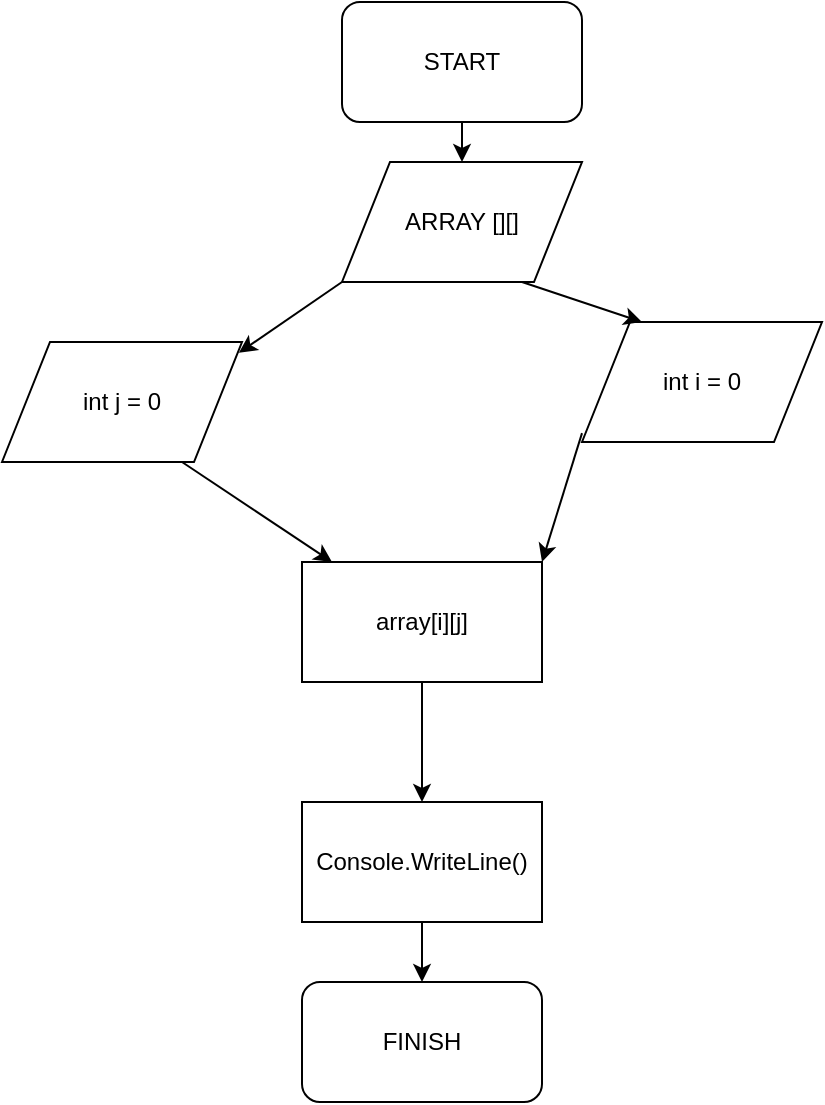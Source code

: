 <mxfile version="12.2.4" pages="1"><diagram id="DxarNwvKGc6raB-pM8sQ" name="Page-1"><mxGraphModel dx="1074" dy="237" grid="1" gridSize="10" guides="1" tooltips="1" connect="1" arrows="1" fold="1" page="1" pageScale="1" pageWidth="827" pageHeight="1169" math="0" shadow="0"><root><mxCell id="0"/><mxCell id="1" parent="0"/><mxCell id="3" value="START" style="rounded=1;whiteSpace=wrap;html=1;" parent="1" vertex="1"><mxGeometry x="80" y="570" width="120" height="60" as="geometry"/></mxCell><mxCell id="5" value="ARRAY [][]" style="shape=parallelogram;perimeter=parallelogramPerimeter;whiteSpace=wrap;html=1;" parent="1" vertex="1"><mxGeometry x="80" y="650" width="120" height="60" as="geometry"/></mxCell><mxCell id="6" value="" style="endArrow=classic;html=1;exitX=0.5;exitY=1;exitDx=0;exitDy=0;" parent="1" source="3" edge="1"><mxGeometry width="50" height="50" relative="1" as="geometry"><mxPoint x="80" y="780" as="sourcePoint"/><mxPoint x="140" y="650" as="targetPoint"/></mxGeometry></mxCell><mxCell id="7" value="int i = 0" style="shape=parallelogram;perimeter=parallelogramPerimeter;whiteSpace=wrap;html=1;" parent="1" vertex="1"><mxGeometry x="200" y="730" width="120" height="60" as="geometry"/></mxCell><mxCell id="9" value="int j = 0" style="shape=parallelogram;perimeter=parallelogramPerimeter;whiteSpace=wrap;html=1;" parent="1" vertex="1"><mxGeometry x="-90" y="740" width="120" height="60" as="geometry"/></mxCell><mxCell id="11" value="" style="endArrow=classic;html=1;exitX=0.75;exitY=1;exitDx=0;exitDy=0;entryX=0.25;entryY=0;entryDx=0;entryDy=0;" parent="1" source="5" target="7" edge="1"><mxGeometry width="50" height="50" relative="1" as="geometry"><mxPoint x="40" y="870" as="sourcePoint"/><mxPoint x="90" y="820" as="targetPoint"/></mxGeometry></mxCell><mxCell id="12" value="" style="endArrow=classic;html=1;exitX=0;exitY=1;exitDx=0;exitDy=0;exitPerimeter=0;entryX=0.987;entryY=0.09;entryDx=0;entryDy=0;entryPerimeter=0;" parent="1" source="5" target="9" edge="1"><mxGeometry width="50" height="50" relative="1" as="geometry"><mxPoint x="40" y="870" as="sourcePoint"/><mxPoint x="90" y="820" as="targetPoint"/></mxGeometry></mxCell><mxCell id="13" value="" style="endArrow=classic;html=1;exitX=0.75;exitY=1;exitDx=0;exitDy=0;" parent="1" source="9" target="14" edge="1"><mxGeometry width="50" height="50" relative="1" as="geometry"><mxPoint x="-60" y="870" as="sourcePoint"/><mxPoint x="70" y="860" as="targetPoint"/></mxGeometry></mxCell><mxCell id="14" value="array[i][j]" style="rounded=0;whiteSpace=wrap;html=1;" parent="1" vertex="1"><mxGeometry x="60" y="850" width="120" height="60" as="geometry"/></mxCell><mxCell id="15" value="" style="endArrow=classic;html=1;exitX=0;exitY=0.926;exitDx=0;exitDy=0;exitPerimeter=0;" parent="1" source="7" edge="1"><mxGeometry width="50" height="50" relative="1" as="geometry"><mxPoint x="-60" y="980" as="sourcePoint"/><mxPoint x="180" y="850" as="targetPoint"/></mxGeometry></mxCell><mxCell id="16" value="" style="endArrow=classic;html=1;exitX=0.5;exitY=1;exitDx=0;exitDy=0;" parent="1" source="14" target="17" edge="1"><mxGeometry width="50" height="50" relative="1" as="geometry"><mxPoint x="-90" y="980" as="sourcePoint"/><mxPoint x="120" y="990" as="targetPoint"/></mxGeometry></mxCell><mxCell id="17" value="Console.WriteLine()" style="rounded=0;whiteSpace=wrap;html=1;" parent="1" vertex="1"><mxGeometry x="60" y="970" width="120" height="60" as="geometry"/></mxCell><mxCell id="18" value="" style="endArrow=classic;html=1;exitX=0.5;exitY=1;exitDx=0;exitDy=0;" parent="1" source="17" target="19" edge="1"><mxGeometry width="50" height="50" relative="1" as="geometry"><mxPoint y="1100" as="sourcePoint"/><mxPoint x="120" y="1090" as="targetPoint"/></mxGeometry></mxCell><mxCell id="19" value="FINISH" style="rounded=1;whiteSpace=wrap;html=1;" parent="1" vertex="1"><mxGeometry x="60" y="1060" width="120" height="60" as="geometry"/></mxCell></root></mxGraphModel></diagram></mxfile>